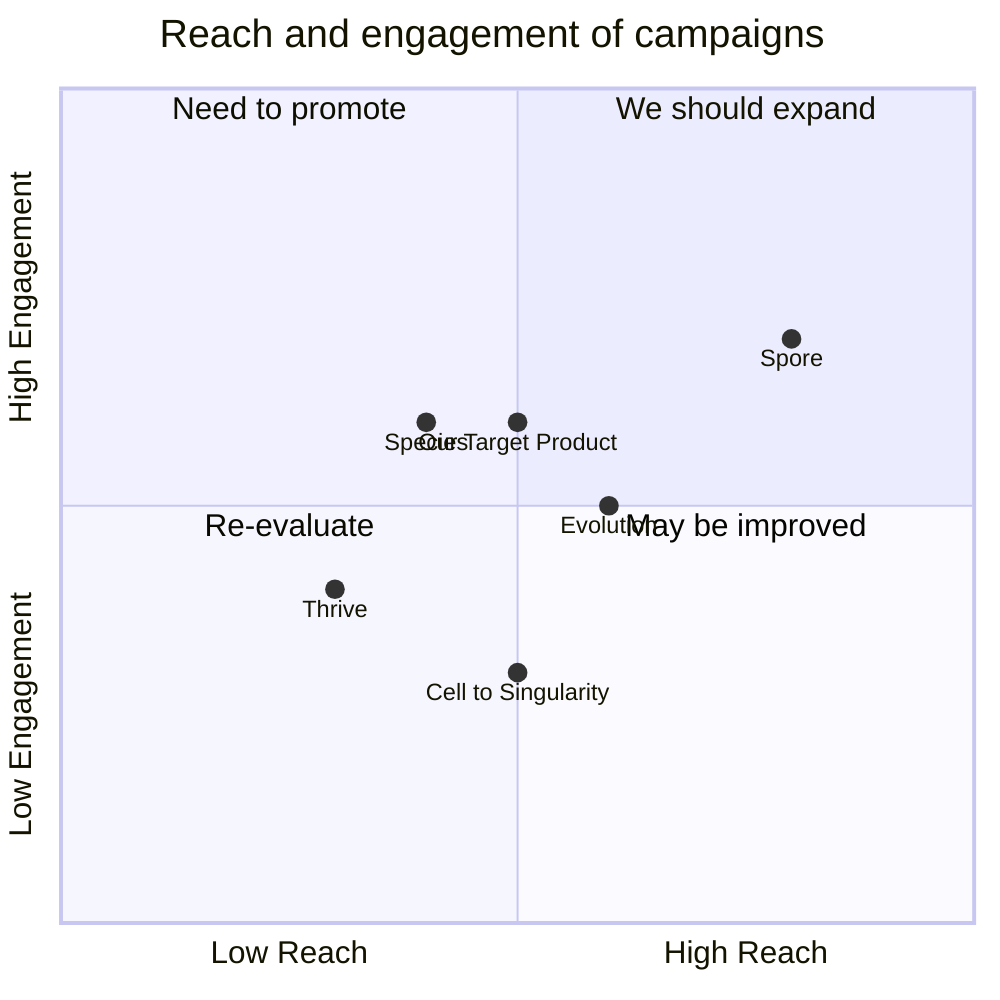 quadrantChart
                title Reach and engagement of campaigns
                x-axis Low Reach --> High Reach
                y-axis Low Engagement --> High Engagement
                quadrant-1 We should expand
                quadrant-2 Need to promote
                quadrant-3 Re-evaluate
                quadrant-4 May be improved
                Spore: [0.8, 0.7]
                Evolution: [0.6, 0.5]
                Species: [0.4, 0.6]
                Thrive: [0.3, 0.4]
                Cell to Singularity: [0.5, 0.3]
                Our Target Product: [0.5, 0.6]